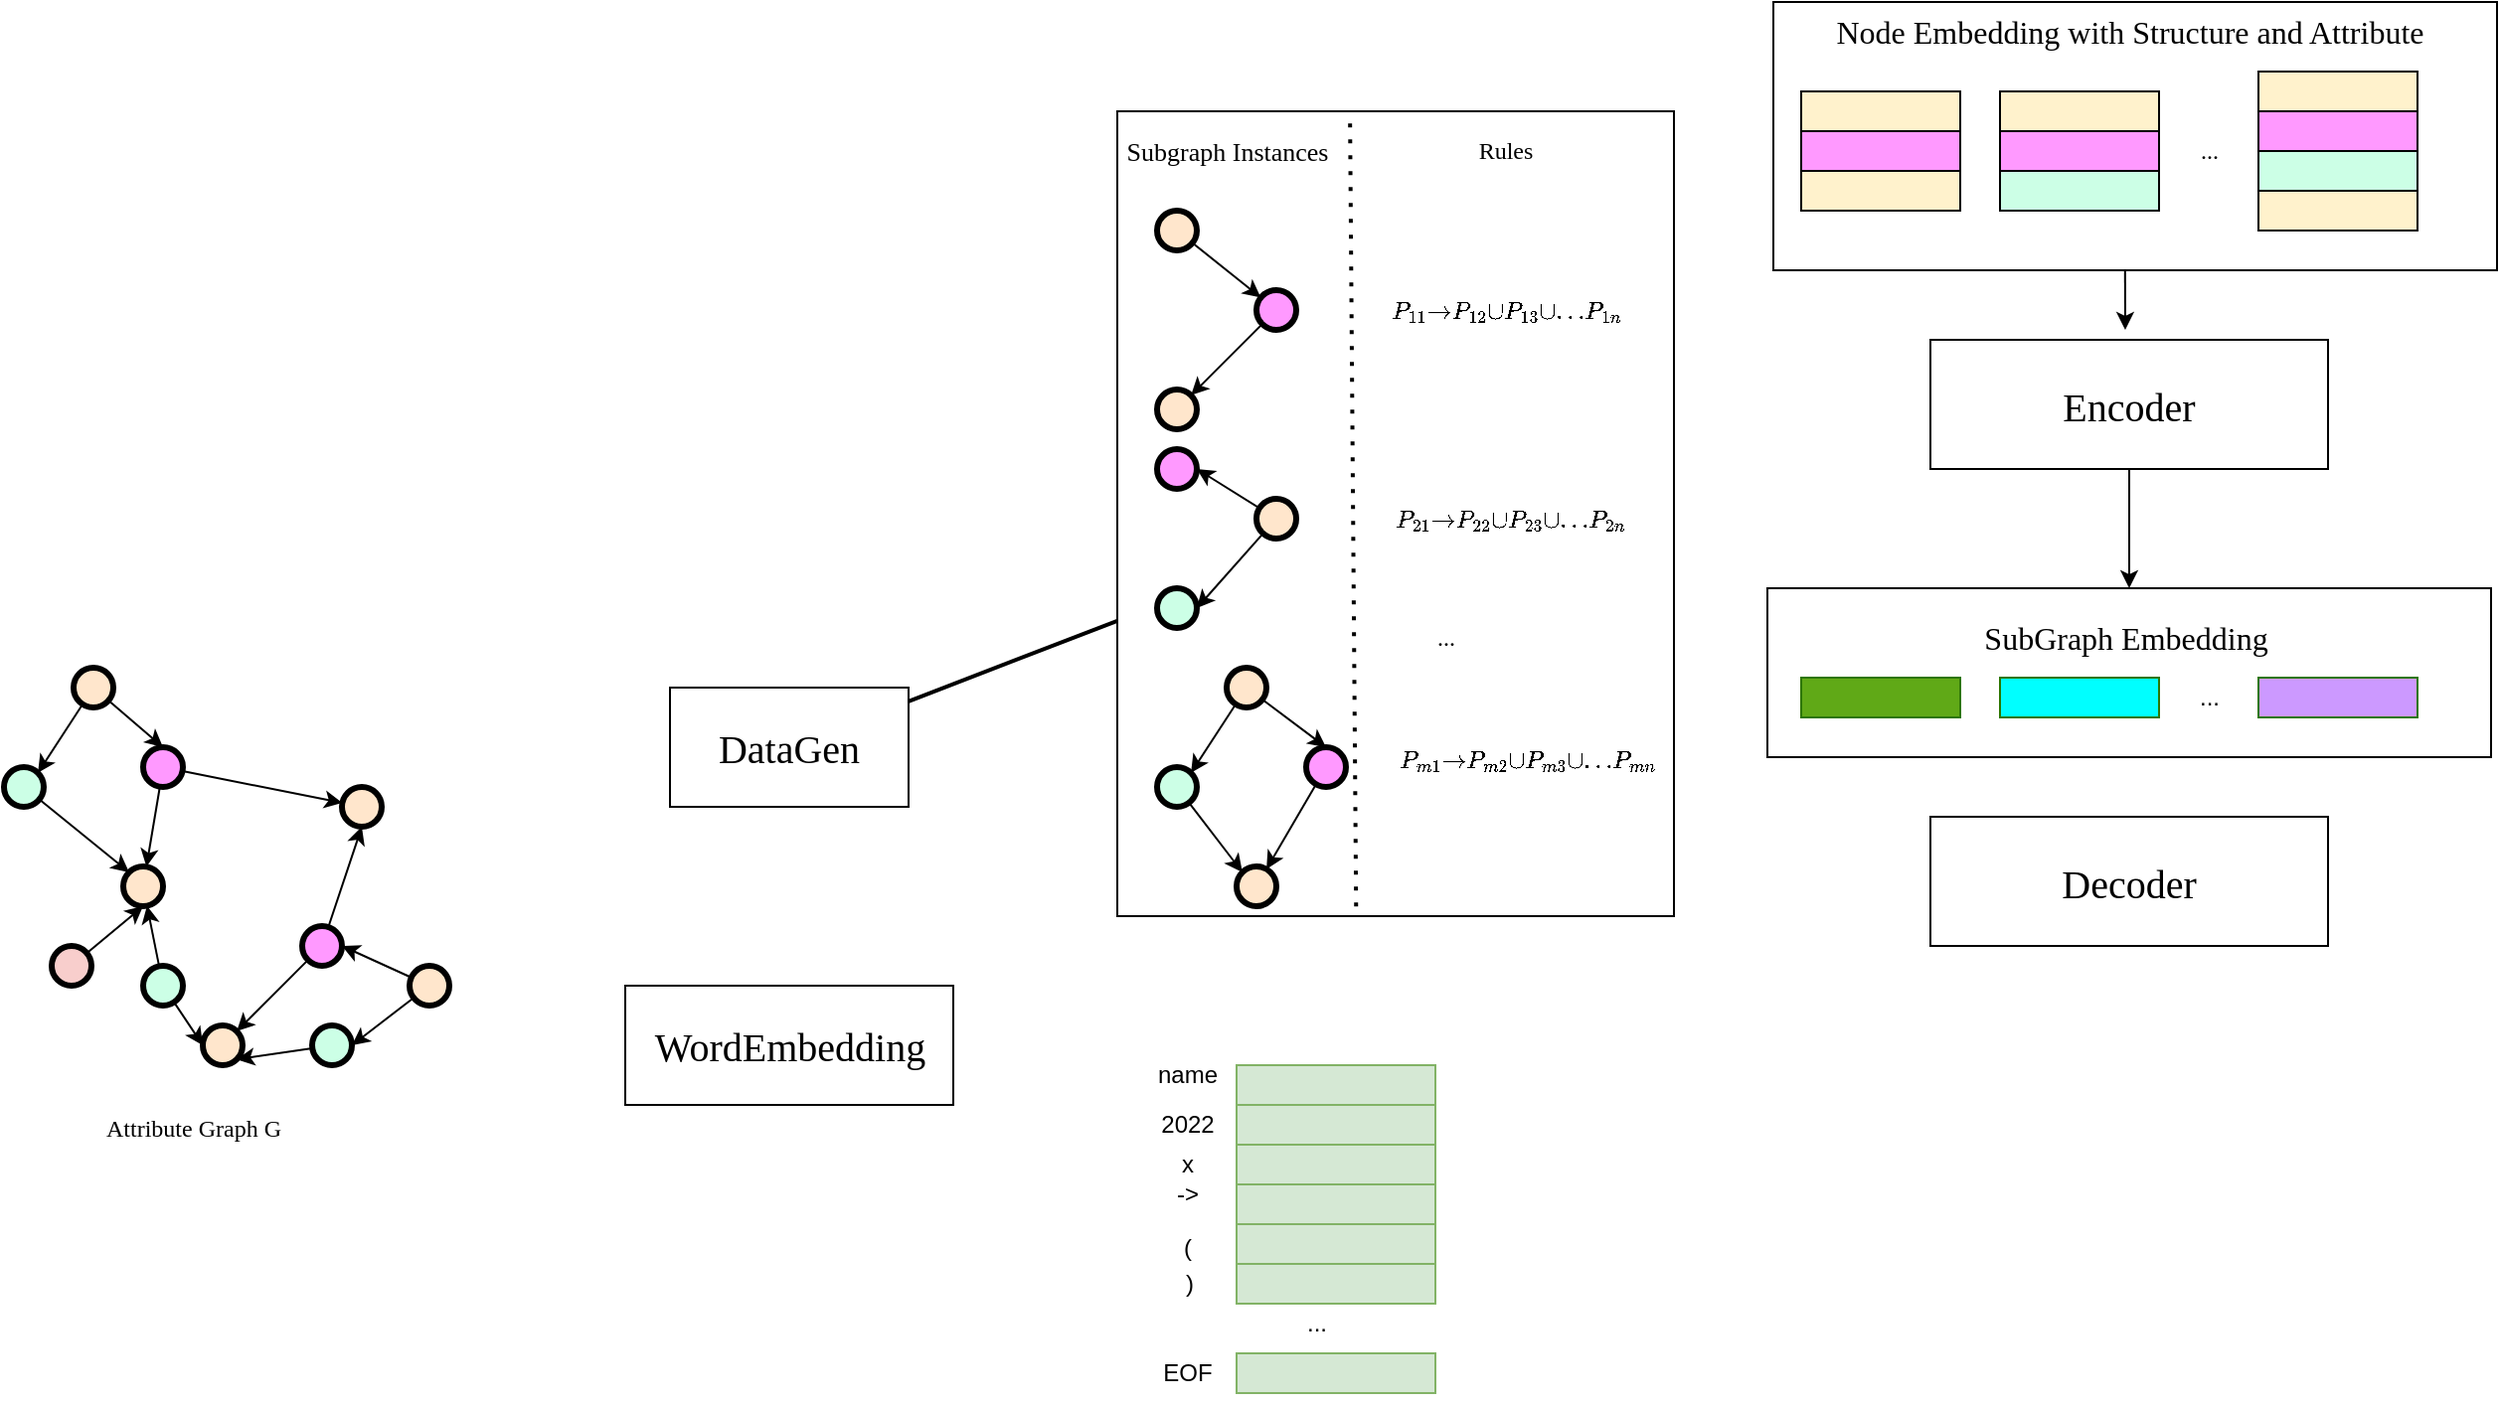 <mxfile version="21.3.2" type="github">
  <diagram id="YgVjmNeeTJTMkVuTX1qY" name="第 1 页">
    <mxGraphModel dx="1733" dy="1698" grid="1" gridSize="10" guides="1" tooltips="1" connect="1" arrows="1" fold="1" page="1" pageScale="1" pageWidth="827" pageHeight="1169" math="1" shadow="0">
      <root>
        <mxCell id="0" />
        <mxCell id="1" parent="0" />
        <mxCell id="9s3qkHR6bOh1nxQZLDKp-29" value="" style="rounded=0;whiteSpace=wrap;html=1;" vertex="1" parent="1">
          <mxGeometry x="787" y="200" width="364" height="85" as="geometry" />
        </mxCell>
        <mxCell id="o_sgE8OzQir2t5ASwDxD-75" value="" style="rounded=0;whiteSpace=wrap;html=1;strokeWidth=1;fontFamily=Times New Roman;fontSize=12;" parent="1" vertex="1">
          <mxGeometry x="790" y="-95" width="364" height="135" as="geometry" />
        </mxCell>
        <mxCell id="o_sgE8OzQir2t5ASwDxD-49" value="" style="rounded=0;whiteSpace=wrap;html=1;strokeWidth=1;fontFamily=Times New Roman;fontSize=12;" parent="1" vertex="1">
          <mxGeometry x="460" y="-40" width="280" height="405" as="geometry" />
        </mxCell>
        <mxCell id="9s3qkHR6bOh1nxQZLDKp-32" style="edgeStyle=orthogonalEdgeStyle;rounded=0;orthogonalLoop=1;jettySize=auto;html=1;entryX=0.5;entryY=0;entryDx=0;entryDy=0;" edge="1" parent="1" source="hbj6Zmw99jq0ys3fm93o-1" target="9s3qkHR6bOh1nxQZLDKp-29">
          <mxGeometry relative="1" as="geometry" />
        </mxCell>
        <mxCell id="hbj6Zmw99jq0ys3fm93o-1" value="&lt;font style=&quot;font-size: 20px;&quot;&gt;Encoder&lt;/font&gt;" style="rounded=0;whiteSpace=wrap;html=1;fontFamily=Times New Roman;" parent="1" vertex="1">
          <mxGeometry x="869" y="75" width="200" height="65" as="geometry" />
        </mxCell>
        <mxCell id="o_sgE8OzQir2t5ASwDxD-80" style="edgeStyle=none;shape=connector;rounded=0;orthogonalLoop=1;jettySize=auto;html=1;labelBackgroundColor=default;strokeColor=default;strokeWidth=2;fontFamily=Times New Roman;fontSize=12;fontColor=#000000;endArrow=none;" parent="1" source="hbj6Zmw99jq0ys3fm93o-16" target="o_sgE8OzQir2t5ASwDxD-49" edge="1">
          <mxGeometry relative="1" as="geometry" />
        </mxCell>
        <mxCell id="hbj6Zmw99jq0ys3fm93o-16" value="&lt;font style=&quot;font-size: 20px;&quot;&gt;DataGen&lt;/font&gt;" style="rounded=0;whiteSpace=wrap;html=1;fontFamily=Times New Roman;" parent="1" vertex="1">
          <mxGeometry x="235" y="250" width="120" height="60" as="geometry" />
        </mxCell>
        <mxCell id="hbj6Zmw99jq0ys3fm93o-36" value="&lt;font style=&quot;font-size: 12px;&quot;&gt;Attribute Graph G&lt;/font&gt;" style="text;html=1;align=center;verticalAlign=middle;resizable=0;points=[];autosize=1;strokeColor=none;fillColor=none;fontSize=16;strokeWidth=3;fontFamily=Times New Roman;" parent="1" vertex="1">
          <mxGeometry x="-60" y="455" width="110" height="30" as="geometry" />
        </mxCell>
        <mxCell id="hbj6Zmw99jq0ys3fm93o-18" value="" style="ellipse;whiteSpace=wrap;html=1;aspect=fixed;fillColor=#FF99FF;strokeColor=#000000;strokeWidth=3;fontFamily=Times New Roman;" parent="1" vertex="1">
          <mxGeometry x="-30" y="280" width="20" height="20" as="geometry" />
        </mxCell>
        <mxCell id="hbj6Zmw99jq0ys3fm93o-19" value="" style="ellipse;whiteSpace=wrap;html=1;aspect=fixed;fillColor=#CCFFE6;strokeColor=#000000;strokeWidth=3;fontFamily=Times New Roman;" parent="1" vertex="1">
          <mxGeometry x="-100" y="290" width="20" height="20" as="geometry" />
        </mxCell>
        <mxCell id="hbj6Zmw99jq0ys3fm93o-20" value="" style="ellipse;whiteSpace=wrap;html=1;aspect=fixed;fillColor=#ffe6cc;strokeColor=#000000;strokeWidth=3;fontFamily=Times New Roman;" parent="1" vertex="1">
          <mxGeometry x="70" y="300" width="20" height="20" as="geometry" />
        </mxCell>
        <mxCell id="hbj6Zmw99jq0ys3fm93o-29" style="edgeStyle=none;rounded=0;orthogonalLoop=1;jettySize=auto;html=1;fontFamily=Times New Roman;" parent="1" source="hbj6Zmw99jq0ys3fm93o-18" target="hbj6Zmw99jq0ys3fm93o-20" edge="1">
          <mxGeometry relative="1" as="geometry" />
        </mxCell>
        <mxCell id="o_sgE8OzQir2t5ASwDxD-15" style="edgeStyle=none;rounded=0;orthogonalLoop=1;jettySize=auto;html=1;entryX=0;entryY=0.5;entryDx=0;entryDy=0;strokeWidth=1;fontFamily=Times New Roman;fontSize=12;fontColor=#000000;" parent="1" source="hbj6Zmw99jq0ys3fm93o-21" target="hbj6Zmw99jq0ys3fm93o-26" edge="1">
          <mxGeometry relative="1" as="geometry" />
        </mxCell>
        <mxCell id="hbj6Zmw99jq0ys3fm93o-21" value="" style="ellipse;whiteSpace=wrap;html=1;aspect=fixed;fillColor=#CCFFE6;strokeColor=#000000;strokeWidth=3;fontFamily=Times New Roman;" parent="1" vertex="1">
          <mxGeometry x="-30" y="390" width="20" height="20" as="geometry" />
        </mxCell>
        <mxCell id="hbj6Zmw99jq0ys3fm93o-22" value="" style="ellipse;whiteSpace=wrap;html=1;aspect=fixed;fillColor=#ffe6cc;strokeColor=#000000;strokeWidth=3;fontFamily=Times New Roman;" parent="1" vertex="1">
          <mxGeometry x="-40" y="340" width="20" height="20" as="geometry" />
        </mxCell>
        <mxCell id="hbj6Zmw99jq0ys3fm93o-28" style="rounded=0;orthogonalLoop=1;jettySize=auto;html=1;fontFamily=Times New Roman;" parent="1" source="hbj6Zmw99jq0ys3fm93o-18" target="hbj6Zmw99jq0ys3fm93o-22" edge="1">
          <mxGeometry relative="1" as="geometry" />
        </mxCell>
        <mxCell id="hbj6Zmw99jq0ys3fm93o-33" style="edgeStyle=none;rounded=0;orthogonalLoop=1;jettySize=auto;html=1;entryX=0;entryY=0;entryDx=0;entryDy=0;fontFamily=Times New Roman;" parent="1" source="hbj6Zmw99jq0ys3fm93o-19" target="hbj6Zmw99jq0ys3fm93o-22" edge="1">
          <mxGeometry relative="1" as="geometry" />
        </mxCell>
        <mxCell id="hbj6Zmw99jq0ys3fm93o-32" style="edgeStyle=none;rounded=0;orthogonalLoop=1;jettySize=auto;html=1;fontFamily=Times New Roman;" parent="1" source="hbj6Zmw99jq0ys3fm93o-21" target="hbj6Zmw99jq0ys3fm93o-22" edge="1">
          <mxGeometry relative="1" as="geometry" />
        </mxCell>
        <mxCell id="o_sgE8OzQir2t5ASwDxD-7" style="edgeStyle=none;rounded=0;orthogonalLoop=1;jettySize=auto;html=1;entryX=0.5;entryY=1;entryDx=0;entryDy=0;strokeWidth=1;fontFamily=Times New Roman;fontSize=12;fontColor=#000000;" parent="1" source="hbj6Zmw99jq0ys3fm93o-23" target="hbj6Zmw99jq0ys3fm93o-20" edge="1">
          <mxGeometry relative="1" as="geometry" />
        </mxCell>
        <mxCell id="hbj6Zmw99jq0ys3fm93o-23" value="" style="ellipse;whiteSpace=wrap;html=1;aspect=fixed;fillColor=#FF99FF;strokeColor=#000000;strokeWidth=3;fontFamily=Times New Roman;" parent="1" vertex="1">
          <mxGeometry x="50" y="370" width="20" height="20" as="geometry" />
        </mxCell>
        <mxCell id="hbj6Zmw99jq0ys3fm93o-26" value="" style="ellipse;whiteSpace=wrap;html=1;aspect=fixed;fillColor=#ffe6cc;strokeColor=#000000;strokeWidth=3;fontFamily=Times New Roman;" parent="1" vertex="1">
          <mxGeometry y="420" width="20" height="20" as="geometry" />
        </mxCell>
        <mxCell id="hbj6Zmw99jq0ys3fm93o-31" style="edgeStyle=none;rounded=0;orthogonalLoop=1;jettySize=auto;html=1;fontFamily=Times New Roman;" parent="1" source="hbj6Zmw99jq0ys3fm93o-23" target="hbj6Zmw99jq0ys3fm93o-26" edge="1">
          <mxGeometry relative="1" as="geometry" />
        </mxCell>
        <mxCell id="o_sgE8OzQir2t5ASwDxD-13" style="edgeStyle=none;rounded=0;orthogonalLoop=1;jettySize=auto;html=1;entryX=1;entryY=1;entryDx=0;entryDy=0;strokeWidth=1;fontFamily=Times New Roman;fontSize=12;fontColor=#000000;" parent="1" source="o_sgE8OzQir2t5ASwDxD-12" target="hbj6Zmw99jq0ys3fm93o-26" edge="1">
          <mxGeometry relative="1" as="geometry" />
        </mxCell>
        <mxCell id="o_sgE8OzQir2t5ASwDxD-12" value="" style="ellipse;whiteSpace=wrap;html=1;aspect=fixed;fillColor=#CCFFE6;strokeColor=#000000;strokeWidth=3;fontFamily=Times New Roman;" parent="1" vertex="1">
          <mxGeometry x="55" y="420" width="20" height="20" as="geometry" />
        </mxCell>
        <mxCell id="o_sgE8OzQir2t5ASwDxD-22" style="edgeStyle=none;rounded=0;orthogonalLoop=1;jettySize=auto;html=1;entryX=1;entryY=0.5;entryDx=0;entryDy=0;strokeWidth=1;fontFamily=Times New Roman;fontSize=12;fontColor=#000000;" parent="1" source="o_sgE8OzQir2t5ASwDxD-17" target="o_sgE8OzQir2t5ASwDxD-12" edge="1">
          <mxGeometry relative="1" as="geometry" />
        </mxCell>
        <mxCell id="o_sgE8OzQir2t5ASwDxD-23" style="edgeStyle=none;rounded=0;orthogonalLoop=1;jettySize=auto;html=1;entryX=1;entryY=0.5;entryDx=0;entryDy=0;strokeWidth=1;fontFamily=Times New Roman;fontSize=12;fontColor=#000000;" parent="1" source="o_sgE8OzQir2t5ASwDxD-17" target="hbj6Zmw99jq0ys3fm93o-23" edge="1">
          <mxGeometry relative="1" as="geometry" />
        </mxCell>
        <mxCell id="o_sgE8OzQir2t5ASwDxD-17" value="" style="ellipse;whiteSpace=wrap;html=1;aspect=fixed;fillColor=#ffe6cc;strokeColor=#000000;strokeWidth=3;fontFamily=Times New Roman;" parent="1" vertex="1">
          <mxGeometry x="104" y="390" width="20" height="20" as="geometry" />
        </mxCell>
        <mxCell id="o_sgE8OzQir2t5ASwDxD-25" style="edgeStyle=none;rounded=0;orthogonalLoop=1;jettySize=auto;html=1;entryX=0.5;entryY=1;entryDx=0;entryDy=0;strokeWidth=1;fontFamily=Times New Roman;fontSize=12;fontColor=#000000;" parent="1" source="o_sgE8OzQir2t5ASwDxD-18" target="hbj6Zmw99jq0ys3fm93o-22" edge="1">
          <mxGeometry relative="1" as="geometry" />
        </mxCell>
        <mxCell id="o_sgE8OzQir2t5ASwDxD-18" value="" style="ellipse;whiteSpace=wrap;html=1;aspect=fixed;fillColor=#f8cecc;strokeColor=#000000;strokeWidth=3;fontFamily=Times New Roman;" parent="1" vertex="1">
          <mxGeometry x="-76" y="380" width="20" height="20" as="geometry" />
        </mxCell>
        <mxCell id="o_sgE8OzQir2t5ASwDxD-20" style="edgeStyle=none;rounded=0;orthogonalLoop=1;jettySize=auto;html=1;entryX=1;entryY=0;entryDx=0;entryDy=0;strokeWidth=1;fontFamily=Times New Roman;fontSize=12;fontColor=#000000;" parent="1" source="o_sgE8OzQir2t5ASwDxD-19" target="hbj6Zmw99jq0ys3fm93o-19" edge="1">
          <mxGeometry relative="1" as="geometry" />
        </mxCell>
        <mxCell id="o_sgE8OzQir2t5ASwDxD-21" style="edgeStyle=none;rounded=0;orthogonalLoop=1;jettySize=auto;html=1;entryX=0.5;entryY=0;entryDx=0;entryDy=0;strokeWidth=1;fontFamily=Times New Roman;fontSize=12;fontColor=#000000;" parent="1" source="o_sgE8OzQir2t5ASwDxD-19" target="hbj6Zmw99jq0ys3fm93o-18" edge="1">
          <mxGeometry relative="1" as="geometry" />
        </mxCell>
        <mxCell id="o_sgE8OzQir2t5ASwDxD-19" value="" style="ellipse;whiteSpace=wrap;html=1;aspect=fixed;fillColor=#ffe6cc;strokeColor=#000000;strokeWidth=3;fontFamily=Times New Roman;" parent="1" vertex="1">
          <mxGeometry x="-65" y="240" width="20" height="20" as="geometry" />
        </mxCell>
        <mxCell id="o_sgE8OzQir2t5ASwDxD-35" value="" style="ellipse;whiteSpace=wrap;html=1;aspect=fixed;fillColor=#CCFFE6;strokeColor=#000000;strokeWidth=3;fontFamily=Times New Roman;" parent="1" vertex="1">
          <mxGeometry x="480" y="290" width="20" height="20" as="geometry" />
        </mxCell>
        <mxCell id="o_sgE8OzQir2t5ASwDxD-38" style="edgeStyle=none;rounded=0;orthogonalLoop=1;jettySize=auto;html=1;entryX=0;entryY=0;entryDx=0;entryDy=0;fontFamily=Times New Roman;" parent="1" source="o_sgE8OzQir2t5ASwDxD-35" target="o_sgE8OzQir2t5ASwDxD-36" edge="1">
          <mxGeometry relative="1" as="geometry" />
        </mxCell>
        <mxCell id="o_sgE8OzQir2t5ASwDxD-39" style="edgeStyle=none;rounded=0;orthogonalLoop=1;jettySize=auto;html=1;entryX=1;entryY=0;entryDx=0;entryDy=0;strokeWidth=1;fontFamily=Times New Roman;fontSize=12;fontColor=#000000;" parent="1" source="o_sgE8OzQir2t5ASwDxD-41" target="o_sgE8OzQir2t5ASwDxD-35" edge="1">
          <mxGeometry relative="1" as="geometry" />
        </mxCell>
        <mxCell id="o_sgE8OzQir2t5ASwDxD-40" style="edgeStyle=none;rounded=0;orthogonalLoop=1;jettySize=auto;html=1;entryX=0.5;entryY=0;entryDx=0;entryDy=0;strokeWidth=1;fontFamily=Times New Roman;fontSize=12;fontColor=#000000;" parent="1" source="o_sgE8OzQir2t5ASwDxD-41" target="o_sgE8OzQir2t5ASwDxD-42" edge="1">
          <mxGeometry relative="1" as="geometry">
            <mxPoint x="560" y="280" as="targetPoint" />
          </mxGeometry>
        </mxCell>
        <mxCell id="o_sgE8OzQir2t5ASwDxD-41" value="" style="ellipse;whiteSpace=wrap;html=1;aspect=fixed;fillColor=#ffe6cc;strokeColor=#000000;strokeWidth=3;fontFamily=Times New Roman;" parent="1" vertex="1">
          <mxGeometry x="515" y="240" width="20" height="20" as="geometry" />
        </mxCell>
        <mxCell id="o_sgE8OzQir2t5ASwDxD-45" style="edgeStyle=none;rounded=0;orthogonalLoop=1;jettySize=auto;html=1;strokeWidth=1;fontFamily=Times New Roman;fontSize=12;fontColor=#000000;" parent="1" source="o_sgE8OzQir2t5ASwDxD-42" target="o_sgE8OzQir2t5ASwDxD-36" edge="1">
          <mxGeometry relative="1" as="geometry" />
        </mxCell>
        <mxCell id="o_sgE8OzQir2t5ASwDxD-42" value="" style="ellipse;whiteSpace=wrap;html=1;aspect=fixed;fillColor=#FF99FF;strokeColor=#000000;strokeWidth=3;fontFamily=Times New Roman;" parent="1" vertex="1">
          <mxGeometry x="555" y="280" width="20" height="20" as="geometry" />
        </mxCell>
        <mxCell id="o_sgE8OzQir2t5ASwDxD-47" value="..." style="text;html=1;align=center;verticalAlign=middle;resizable=0;points=[];autosize=1;strokeColor=none;fillColor=none;fontSize=12;fontFamily=Times New Roman;fontColor=#000000;" parent="1" vertex="1">
          <mxGeometry x="610" y="210" width="30" height="30" as="geometry" />
        </mxCell>
        <mxCell id="o_sgE8OzQir2t5ASwDxD-52" value="" style="endArrow=none;html=1;rounded=0;dashed=1;dashPattern=1 3;labelBackgroundColor=default;strokeColor=default;strokeWidth=2;fontFamily=Times New Roman;fontSize=12;fontColor=#000000;shape=connector;entryX=0.418;entryY=0.001;entryDx=0;entryDy=0;entryPerimeter=0;exitX=0.429;exitY=0.988;exitDx=0;exitDy=0;exitPerimeter=0;" parent="1" source="o_sgE8OzQir2t5ASwDxD-49" target="o_sgE8OzQir2t5ASwDxD-49" edge="1">
          <mxGeometry width="50" height="50" relative="1" as="geometry">
            <mxPoint x="610" y="190" as="sourcePoint" />
            <mxPoint x="660" y="140" as="targetPoint" />
          </mxGeometry>
        </mxCell>
        <mxCell id="o_sgE8OzQir2t5ASwDxD-53" value="Subgraph Instances" style="text;html=1;align=center;verticalAlign=middle;resizable=0;points=[];autosize=1;strokeColor=none;fillColor=none;fontSize=13;fontFamily=Times New Roman;fontColor=#000000;" parent="1" vertex="1">
          <mxGeometry x="455" y="-35" width="120" height="30" as="geometry" />
        </mxCell>
        <mxCell id="o_sgE8OzQir2t5ASwDxD-54" value="Rules" style="text;html=1;align=center;verticalAlign=middle;resizable=0;points=[];autosize=1;strokeColor=none;fillColor=none;fontSize=12;fontFamily=Times New Roman;fontColor=#000000;" parent="1" vertex="1">
          <mxGeometry x="630" y="-35" width="50" height="30" as="geometry" />
        </mxCell>
        <mxCell id="o_sgE8OzQir2t5ASwDxD-34" value="$$P_{21}{\rightarrow}P_{22}{\cup}P_{23}{\cup}{...}P_{2n}$$" style="text;html=1;align=center;verticalAlign=middle;resizable=0;points=[];autosize=1;strokeColor=none;fillColor=none;fontSize=12;fontFamily=Times New Roman;fontColor=#000000;strokeWidth=1;" parent="1" vertex="1">
          <mxGeometry x="487" y="150" width="340" height="30" as="geometry" />
        </mxCell>
        <mxCell id="hbj6Zmw99jq0ys3fm93o-42" value="" style="ellipse;whiteSpace=wrap;html=1;aspect=fixed;fillColor=#ffe6cc;strokeColor=#000000;strokeWidth=3;container=0;fontFamily=Times New Roman;" parent="1" vertex="1">
          <mxGeometry x="480" y="10" width="20" height="20" as="geometry" />
        </mxCell>
        <mxCell id="hbj6Zmw99jq0ys3fm93o-49" value="" style="ellipse;whiteSpace=wrap;html=1;aspect=fixed;fillColor=#FF99FF;strokeColor=#000000;strokeWidth=3;container=0;fontFamily=Times New Roman;" parent="1" vertex="1">
          <mxGeometry x="530" y="50" width="20" height="20" as="geometry" />
        </mxCell>
        <mxCell id="hbj6Zmw99jq0ys3fm93o-50" style="edgeStyle=none;rounded=0;orthogonalLoop=1;jettySize=auto;html=1;fontFamily=Times New Roman;" parent="1" source="hbj6Zmw99jq0ys3fm93o-42" target="hbj6Zmw99jq0ys3fm93o-49" edge="1">
          <mxGeometry relative="1" as="geometry" />
        </mxCell>
        <mxCell id="hbj6Zmw99jq0ys3fm93o-51" value="" style="ellipse;whiteSpace=wrap;html=1;aspect=fixed;fillColor=#ffe6cc;strokeColor=#000000;strokeWidth=3;container=0;fontFamily=Times New Roman;" parent="1" vertex="1">
          <mxGeometry x="480" y="100" width="20" height="20" as="geometry" />
        </mxCell>
        <mxCell id="hbj6Zmw99jq0ys3fm93o-52" style="edgeStyle=none;rounded=0;orthogonalLoop=1;jettySize=auto;html=1;fontFamily=Times New Roman;" parent="1" source="hbj6Zmw99jq0ys3fm93o-49" target="hbj6Zmw99jq0ys3fm93o-51" edge="1">
          <mxGeometry relative="1" as="geometry" />
        </mxCell>
        <mxCell id="o_sgE8OzQir2t5ASwDxD-26" value="" style="ellipse;whiteSpace=wrap;html=1;aspect=fixed;fillColor=#FF99FF;strokeColor=#000000;strokeWidth=3;fontFamily=Times New Roman;" parent="1" vertex="1">
          <mxGeometry x="480" y="130" width="20" height="20" as="geometry" />
        </mxCell>
        <mxCell id="o_sgE8OzQir2t5ASwDxD-27" value="" style="ellipse;whiteSpace=wrap;html=1;aspect=fixed;fillColor=#CCFFE6;strokeColor=#000000;strokeWidth=3;fontFamily=Times New Roman;" parent="1" vertex="1">
          <mxGeometry x="480" y="200" width="20" height="20" as="geometry" />
        </mxCell>
        <mxCell id="o_sgE8OzQir2t5ASwDxD-28" style="edgeStyle=none;rounded=0;orthogonalLoop=1;jettySize=auto;html=1;entryX=1;entryY=0.5;entryDx=0;entryDy=0;strokeWidth=1;fontFamily=Times New Roman;fontSize=12;fontColor=#000000;" parent="1" source="o_sgE8OzQir2t5ASwDxD-30" target="o_sgE8OzQir2t5ASwDxD-27" edge="1">
          <mxGeometry relative="1" as="geometry" />
        </mxCell>
        <mxCell id="o_sgE8OzQir2t5ASwDxD-29" style="edgeStyle=none;rounded=0;orthogonalLoop=1;jettySize=auto;html=1;entryX=1;entryY=0.5;entryDx=0;entryDy=0;strokeWidth=1;fontFamily=Times New Roman;fontSize=12;fontColor=#000000;" parent="1" source="o_sgE8OzQir2t5ASwDxD-30" target="o_sgE8OzQir2t5ASwDxD-26" edge="1">
          <mxGeometry relative="1" as="geometry" />
        </mxCell>
        <mxCell id="o_sgE8OzQir2t5ASwDxD-30" value="" style="ellipse;whiteSpace=wrap;html=1;aspect=fixed;fillColor=#ffe6cc;strokeColor=#000000;strokeWidth=3;fontFamily=Times New Roman;" parent="1" vertex="1">
          <mxGeometry x="530" y="155" width="20" height="20" as="geometry" />
        </mxCell>
        <mxCell id="o_sgE8OzQir2t5ASwDxD-3" value="$$P_{11}{\rightarrow}P_{12}{\cup}P_{13}{\cup}{...}P_{1n}$$" style="text;html=1;align=center;verticalAlign=middle;resizable=0;points=[];autosize=1;strokeColor=none;fillColor=none;fontSize=12;fontFamily=Times New Roman;fontColor=#000000;strokeWidth=3;" parent="1" vertex="1">
          <mxGeometry x="485" y="45" width="340" height="30" as="geometry" />
        </mxCell>
        <mxCell id="o_sgE8OzQir2t5ASwDxD-46" value="$$P_{m1}{\rightarrow}P_{m2}{\cup}P_{m3}{\cup}{...}P_{mn}$$" style="text;whiteSpace=wrap;html=1;fontSize=12;fontFamily=Times New Roman;fontColor=#000000;" parent="1" vertex="1">
          <mxGeometry x="600" y="260" width="146" height="40" as="geometry" />
        </mxCell>
        <mxCell id="o_sgE8OzQir2t5ASwDxD-36" value="" style="ellipse;whiteSpace=wrap;html=1;aspect=fixed;fillColor=#ffe6cc;strokeColor=#000000;strokeWidth=3;fontFamily=Times New Roman;" parent="1" vertex="1">
          <mxGeometry x="520" y="340" width="20" height="20" as="geometry" />
        </mxCell>
        <mxCell id="o_sgE8OzQir2t5ASwDxD-71" value="..." style="text;html=1;align=center;verticalAlign=middle;resizable=0;points=[];autosize=1;strokeColor=none;fillColor=none;fontSize=12;fontFamily=Times New Roman;fontColor=#000000;" parent="1" vertex="1">
          <mxGeometry x="994" y="-35" width="30" height="30" as="geometry" />
        </mxCell>
        <mxCell id="o_sgE8OzQir2t5ASwDxD-72" value="" style="group;fontFamily=Times New Roman;" parent="1" vertex="1" connectable="0">
          <mxGeometry x="804" y="-50" width="90" height="60" as="geometry" />
        </mxCell>
        <mxCell id="o_sgE8OzQir2t5ASwDxD-57" value="" style="rounded=0;whiteSpace=wrap;html=1;fillColor=#fff2cc;strokeColor=#000000;fontFamily=Times New Roman;" parent="o_sgE8OzQir2t5ASwDxD-72" vertex="1">
          <mxGeometry width="80.0" height="20" as="geometry" />
        </mxCell>
        <mxCell id="o_sgE8OzQir2t5ASwDxD-58" value="" style="rounded=0;whiteSpace=wrap;html=1;fillColor=#FF99FF;strokeColor=#000000;fontFamily=Times New Roman;" parent="o_sgE8OzQir2t5ASwDxD-72" vertex="1">
          <mxGeometry y="20" width="80.0" height="20" as="geometry" />
        </mxCell>
        <mxCell id="o_sgE8OzQir2t5ASwDxD-59" value="" style="rounded=0;whiteSpace=wrap;html=1;fillColor=#fff2cc;strokeColor=#000000;fontFamily=Times New Roman;" parent="o_sgE8OzQir2t5ASwDxD-72" vertex="1">
          <mxGeometry y="40" width="80.0" height="20" as="geometry" />
        </mxCell>
        <mxCell id="o_sgE8OzQir2t5ASwDxD-73" value="" style="group;fontFamily=Times New Roman;fillColor=#CCFFE6;" parent="1" vertex="1" connectable="0">
          <mxGeometry x="904" y="-50" width="80" height="60" as="geometry" />
        </mxCell>
        <mxCell id="o_sgE8OzQir2t5ASwDxD-64" value="" style="rounded=0;whiteSpace=wrap;html=1;fillColor=#fff2cc;strokeColor=#000000;fontFamily=Times New Roman;" parent="o_sgE8OzQir2t5ASwDxD-73" vertex="1">
          <mxGeometry width="80.0" height="20" as="geometry" />
        </mxCell>
        <mxCell id="o_sgE8OzQir2t5ASwDxD-65" value="" style="rounded=0;whiteSpace=wrap;html=1;fillColor=#FF99FF;strokeColor=#000000;fontFamily=Times New Roman;" parent="o_sgE8OzQir2t5ASwDxD-73" vertex="1">
          <mxGeometry y="20" width="80.0" height="20" as="geometry" />
        </mxCell>
        <mxCell id="o_sgE8OzQir2t5ASwDxD-66" value="" style="rounded=0;whiteSpace=wrap;html=1;fillColor=#CCFFE6;strokeColor=#000000;fontFamily=Times New Roman;" parent="o_sgE8OzQir2t5ASwDxD-73" vertex="1">
          <mxGeometry y="40" width="80.0" height="20" as="geometry" />
        </mxCell>
        <mxCell id="o_sgE8OzQir2t5ASwDxD-74" value="" style="group;fontFamily=Times New Roman;" parent="1" vertex="1" connectable="0">
          <mxGeometry x="1034" y="-60" width="80" height="80" as="geometry" />
        </mxCell>
        <mxCell id="o_sgE8OzQir2t5ASwDxD-67" value="" style="rounded=0;whiteSpace=wrap;html=1;fillColor=#fff2cc;strokeColor=#000000;fontFamily=Times New Roman;" parent="o_sgE8OzQir2t5ASwDxD-74" vertex="1">
          <mxGeometry width="80.0" height="20" as="geometry" />
        </mxCell>
        <mxCell id="o_sgE8OzQir2t5ASwDxD-68" value="" style="rounded=0;whiteSpace=wrap;html=1;fillColor=#FF99FF;strokeColor=#000000;fontFamily=Times New Roman;" parent="o_sgE8OzQir2t5ASwDxD-74" vertex="1">
          <mxGeometry y="20" width="80.0" height="20" as="geometry" />
        </mxCell>
        <mxCell id="o_sgE8OzQir2t5ASwDxD-69" value="" style="rounded=0;whiteSpace=wrap;html=1;fillColor=#CCFFE6;strokeColor=#000000;fontFamily=Times New Roman;" parent="o_sgE8OzQir2t5ASwDxD-74" vertex="1">
          <mxGeometry y="40" width="80.0" height="20" as="geometry" />
        </mxCell>
        <mxCell id="o_sgE8OzQir2t5ASwDxD-70" value="" style="rounded=0;whiteSpace=wrap;html=1;fillColor=#fff2cc;strokeColor=#000000;fontFamily=Times New Roman;" parent="o_sgE8OzQir2t5ASwDxD-74" vertex="1">
          <mxGeometry y="60" width="80.0" height="20" as="geometry" />
        </mxCell>
        <mxCell id="o_sgE8OzQir2t5ASwDxD-76" value="Node Embedding with Structure and Attribute" style="text;html=1;align=center;verticalAlign=middle;resizable=0;points=[];autosize=1;strokeColor=none;fillColor=none;fontSize=16;fontFamily=Times New Roman;fontColor=#000000;strokeWidth=1;" parent="1" vertex="1">
          <mxGeometry x="809" y="-95" width="320" height="30" as="geometry" />
        </mxCell>
        <mxCell id="o_sgE8OzQir2t5ASwDxD-79" value="" style="endArrow=classic;html=1;rounded=0;labelBackgroundColor=default;strokeColor=default;strokeWidth=1;fontFamily=Times New Roman;fontSize=12;fontColor=#000000;shape=connector;exitX=0.486;exitY=1.003;exitDx=0;exitDy=0;exitPerimeter=0;" parent="1" source="o_sgE8OzQir2t5ASwDxD-75" edge="1">
          <mxGeometry width="50" height="50" relative="1" as="geometry">
            <mxPoint x="864" y="130" as="sourcePoint" />
            <mxPoint x="967" y="70" as="targetPoint" />
          </mxGeometry>
        </mxCell>
        <mxCell id="o_sgE8OzQir2t5ASwDxD-81" value="&lt;font style=&quot;font-size: 20px;&quot;&gt;WordEmbedding&lt;/font&gt;" style="rounded=0;whiteSpace=wrap;html=1;fontFamily=Times New Roman;" parent="1" vertex="1">
          <mxGeometry x="212.5" y="400" width="165" height="60" as="geometry" />
        </mxCell>
        <mxCell id="9s3qkHR6bOh1nxQZLDKp-1" value="" style="group" vertex="1" connectable="0" parent="1">
          <mxGeometry x="520" y="440" width="100" height="100" as="geometry" />
        </mxCell>
        <mxCell id="9s3qkHR6bOh1nxQZLDKp-2" value="" style="rounded=0;whiteSpace=wrap;html=1;fillColor=#d5e8d4;strokeColor=#82b366;" vertex="1" parent="9s3qkHR6bOh1nxQZLDKp-1">
          <mxGeometry width="100" height="20" as="geometry" />
        </mxCell>
        <mxCell id="9s3qkHR6bOh1nxQZLDKp-3" value="" style="rounded=0;whiteSpace=wrap;html=1;fillColor=#d5e8d4;strokeColor=#82b366;" vertex="1" parent="9s3qkHR6bOh1nxQZLDKp-1">
          <mxGeometry y="20" width="100" height="20" as="geometry" />
        </mxCell>
        <mxCell id="9s3qkHR6bOh1nxQZLDKp-4" value="" style="rounded=0;whiteSpace=wrap;html=1;fillColor=#d5e8d4;strokeColor=#82b366;" vertex="1" parent="9s3qkHR6bOh1nxQZLDKp-1">
          <mxGeometry y="40" width="100" height="20" as="geometry" />
        </mxCell>
        <mxCell id="9s3qkHR6bOh1nxQZLDKp-5" value="" style="rounded=0;whiteSpace=wrap;html=1;fillColor=#d5e8d4;strokeColor=#82b366;" vertex="1" parent="9s3qkHR6bOh1nxQZLDKp-1">
          <mxGeometry y="60" width="100" height="20" as="geometry" />
        </mxCell>
        <mxCell id="9s3qkHR6bOh1nxQZLDKp-6" value="" style="rounded=0;whiteSpace=wrap;html=1;fillColor=#d5e8d4;strokeColor=#82b366;" vertex="1" parent="9s3qkHR6bOh1nxQZLDKp-1">
          <mxGeometry y="80" width="100" height="20" as="geometry" />
        </mxCell>
        <mxCell id="9s3qkHR6bOh1nxQZLDKp-8" value="name" style="text;html=1;align=center;verticalAlign=middle;resizable=0;points=[];autosize=1;strokeColor=none;fillColor=none;" vertex="1" parent="1">
          <mxGeometry x="470" y="430" width="50" height="30" as="geometry" />
        </mxCell>
        <mxCell id="9s3qkHR6bOh1nxQZLDKp-9" value="2022" style="text;html=1;align=center;verticalAlign=middle;resizable=0;points=[];autosize=1;strokeColor=none;fillColor=none;" vertex="1" parent="1">
          <mxGeometry x="470" y="455" width="50" height="30" as="geometry" />
        </mxCell>
        <mxCell id="9s3qkHR6bOh1nxQZLDKp-10" value="x" style="text;html=1;align=center;verticalAlign=middle;resizable=0;points=[];autosize=1;strokeColor=none;fillColor=none;" vertex="1" parent="1">
          <mxGeometry x="480" y="475" width="30" height="30" as="geometry" />
        </mxCell>
        <mxCell id="9s3qkHR6bOh1nxQZLDKp-11" value="-&amp;gt;" style="text;html=1;align=center;verticalAlign=middle;resizable=0;points=[];autosize=1;strokeColor=none;fillColor=none;" vertex="1" parent="1">
          <mxGeometry x="480" y="490" width="30" height="30" as="geometry" />
        </mxCell>
        <mxCell id="9s3qkHR6bOh1nxQZLDKp-12" value="(" style="text;html=1;align=center;verticalAlign=middle;resizable=0;points=[];autosize=1;strokeColor=none;fillColor=none;" vertex="1" parent="1">
          <mxGeometry x="480" y="517" width="30" height="30" as="geometry" />
        </mxCell>
        <mxCell id="9s3qkHR6bOh1nxQZLDKp-13" value="" style="rounded=0;whiteSpace=wrap;html=1;fillColor=#d5e8d4;strokeColor=#82b366;" vertex="1" parent="1">
          <mxGeometry x="520" y="540" width="100" height="20" as="geometry" />
        </mxCell>
        <mxCell id="9s3qkHR6bOh1nxQZLDKp-14" value=")" style="text;html=1;align=center;verticalAlign=middle;resizable=0;points=[];autosize=1;strokeColor=none;fillColor=none;" vertex="1" parent="1">
          <mxGeometry x="481" y="535" width="30" height="30" as="geometry" />
        </mxCell>
        <mxCell id="9s3qkHR6bOh1nxQZLDKp-16" value="..." style="text;html=1;align=center;verticalAlign=middle;resizable=0;points=[];autosize=1;strokeColor=none;fillColor=none;" vertex="1" parent="1">
          <mxGeometry x="545" y="555" width="30" height="30" as="geometry" />
        </mxCell>
        <mxCell id="9s3qkHR6bOh1nxQZLDKp-17" value="" style="rounded=0;whiteSpace=wrap;html=1;fillColor=#d5e8d4;strokeColor=#82b366;" vertex="1" parent="1">
          <mxGeometry x="520" y="585" width="100" height="20" as="geometry" />
        </mxCell>
        <mxCell id="9s3qkHR6bOh1nxQZLDKp-18" value="EOF" style="text;html=1;align=center;verticalAlign=middle;resizable=0;points=[];autosize=1;strokeColor=none;fillColor=none;" vertex="1" parent="1">
          <mxGeometry x="470" y="580" width="50" height="30" as="geometry" />
        </mxCell>
        <mxCell id="9s3qkHR6bOh1nxQZLDKp-23" value="" style="rounded=0;whiteSpace=wrap;html=1;fillColor=#60a917;strokeColor=#2D7600;fontFamily=Times New Roman;fontColor=#ffffff;" vertex="1" parent="1">
          <mxGeometry x="804" y="245" width="80" height="20" as="geometry" />
        </mxCell>
        <mxCell id="9s3qkHR6bOh1nxQZLDKp-26" value="" style="rounded=0;whiteSpace=wrap;html=1;fillColor=#00FFFF;strokeColor=#2D7600;fontFamily=Times New Roman;fontColor=#ffffff;" vertex="1" parent="1">
          <mxGeometry x="904" y="245" width="80" height="20" as="geometry" />
        </mxCell>
        <mxCell id="9s3qkHR6bOh1nxQZLDKp-27" value="" style="rounded=0;whiteSpace=wrap;html=1;fillColor=#CC99FF;strokeColor=#2D7600;fontFamily=Times New Roman;fontColor=#ffffff;" vertex="1" parent="1">
          <mxGeometry x="1034" y="245" width="80" height="20" as="geometry" />
        </mxCell>
        <mxCell id="9s3qkHR6bOh1nxQZLDKp-28" value="..." style="text;html=1;align=center;verticalAlign=middle;resizable=0;points=[];autosize=1;strokeColor=none;fillColor=none;" vertex="1" parent="1">
          <mxGeometry x="994" y="240" width="30" height="30" as="geometry" />
        </mxCell>
        <mxCell id="9s3qkHR6bOh1nxQZLDKp-30" value="SubGraph Embedding&amp;nbsp;" style="text;html=1;align=center;verticalAlign=middle;resizable=0;points=[];autosize=1;strokeColor=none;fillColor=none;fontSize=16;fontFamily=Times New Roman;fontColor=#000000;strokeWidth=1;" vertex="1" parent="1">
          <mxGeometry x="884" y="210" width="170" height="30" as="geometry" />
        </mxCell>
        <mxCell id="9s3qkHR6bOh1nxQZLDKp-33" value="&lt;font style=&quot;font-size: 20px;&quot;&gt;Decoder&lt;/font&gt;" style="rounded=0;whiteSpace=wrap;html=1;fontFamily=Times New Roman;" vertex="1" parent="1">
          <mxGeometry x="869" y="315" width="200" height="65" as="geometry" />
        </mxCell>
      </root>
    </mxGraphModel>
  </diagram>
</mxfile>
